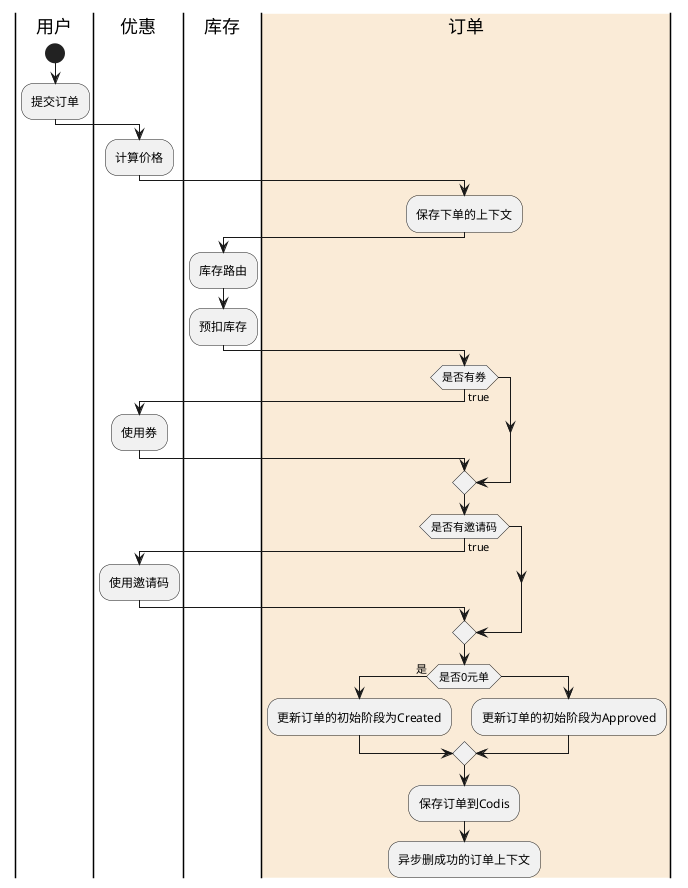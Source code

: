 
@startuml

|用户|
start
:提交订单;

|优惠|
:计算价格;
|库存|
|订单|
:保存下单的上下文;

|库存|
:库存路由;
:预扣库存;

|#AntiqueWhite|订单|
if (是否有券) then (true)
    |优惠|
    :使用券;
endif

|订单|
if (是否有邀请码) then (true)
    |优惠|
    :使用邀请码;
endif
|订单|
if (是否0元单) then (是)
    :更新订单的初始阶段为Created;
    else
    :更新订单的初始阶段为Approved;
endif

|订单|
:保存订单到Codis;

:异步删成功的订单上下文;

@enduml
